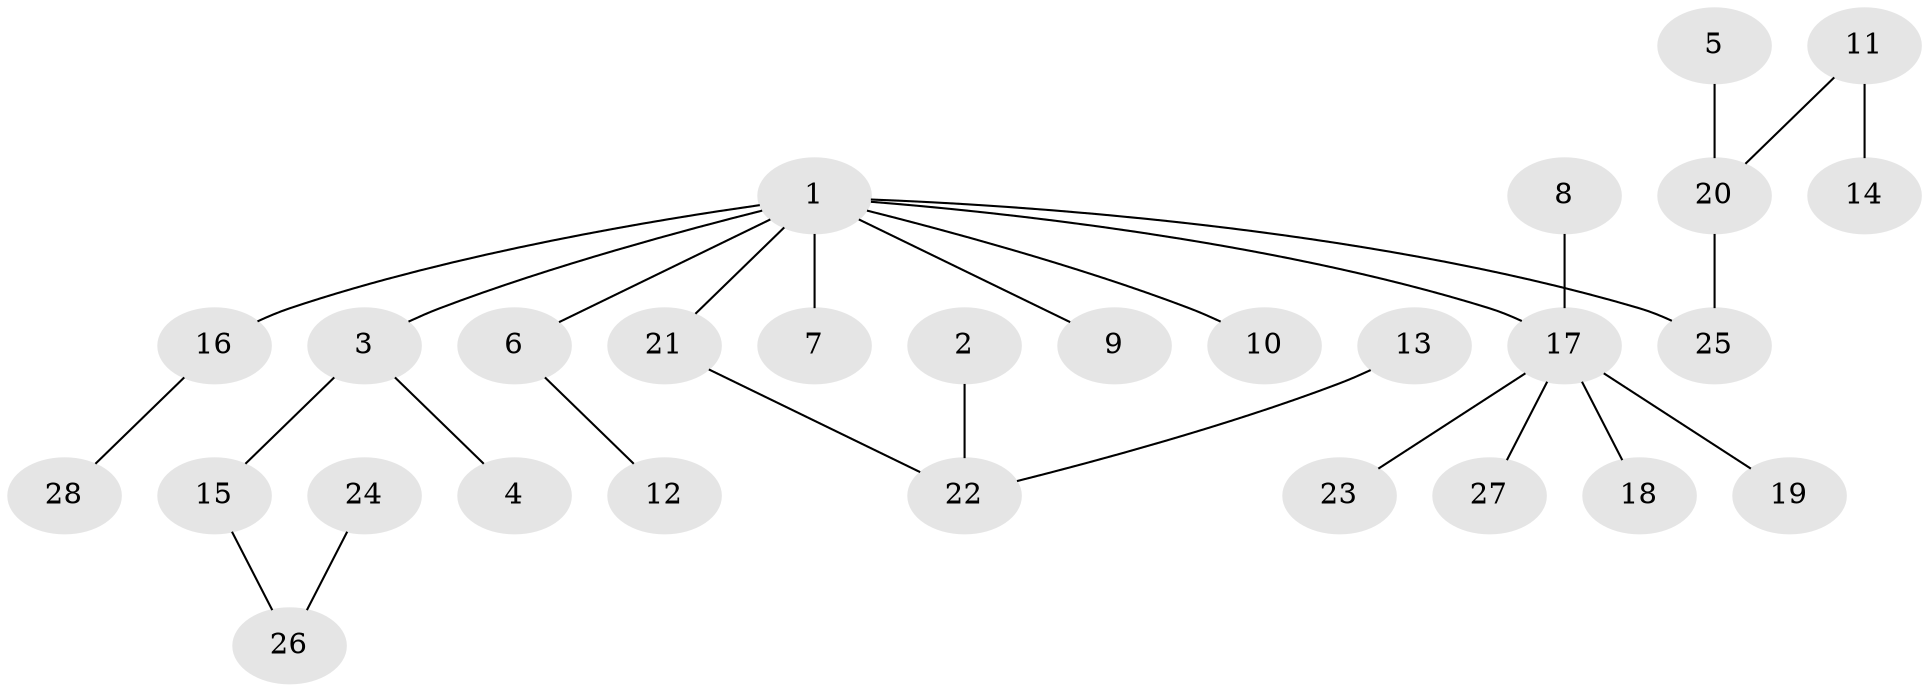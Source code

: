 // original degree distribution, {5: 0.05357142857142857, 3: 0.14285714285714285, 7: 0.017857142857142856, 2: 0.25, 1: 0.5, 4: 0.03571428571428571}
// Generated by graph-tools (version 1.1) at 2025/26/03/09/25 03:26:29]
// undirected, 28 vertices, 27 edges
graph export_dot {
graph [start="1"]
  node [color=gray90,style=filled];
  1;
  2;
  3;
  4;
  5;
  6;
  7;
  8;
  9;
  10;
  11;
  12;
  13;
  14;
  15;
  16;
  17;
  18;
  19;
  20;
  21;
  22;
  23;
  24;
  25;
  26;
  27;
  28;
  1 -- 3 [weight=1.0];
  1 -- 6 [weight=1.0];
  1 -- 7 [weight=1.0];
  1 -- 9 [weight=1.0];
  1 -- 10 [weight=1.0];
  1 -- 16 [weight=1.0];
  1 -- 17 [weight=1.0];
  1 -- 21 [weight=1.0];
  1 -- 25 [weight=1.0];
  2 -- 22 [weight=1.0];
  3 -- 4 [weight=1.0];
  3 -- 15 [weight=1.0];
  5 -- 20 [weight=1.0];
  6 -- 12 [weight=1.0];
  8 -- 17 [weight=1.0];
  11 -- 14 [weight=1.0];
  11 -- 20 [weight=1.0];
  13 -- 22 [weight=1.0];
  15 -- 26 [weight=1.0];
  16 -- 28 [weight=1.0];
  17 -- 18 [weight=1.0];
  17 -- 19 [weight=1.0];
  17 -- 23 [weight=1.0];
  17 -- 27 [weight=1.0];
  20 -- 25 [weight=1.0];
  21 -- 22 [weight=1.0];
  24 -- 26 [weight=1.0];
}
